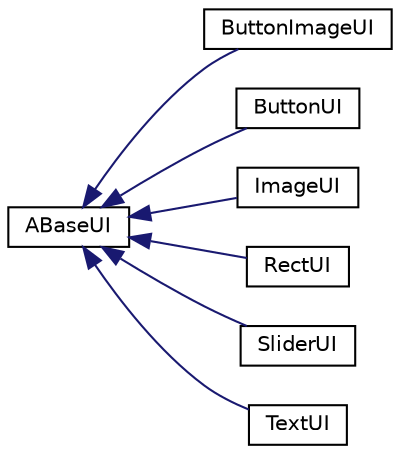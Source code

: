 digraph "Graphical Class Hierarchy"
{
 // LATEX_PDF_SIZE
  edge [fontname="Helvetica",fontsize="10",labelfontname="Helvetica",labelfontsize="10"];
  node [fontname="Helvetica",fontsize="10",shape=record];
  rankdir="LR";
  Node0 [label="ABaseUI",height=0.2,width=0.4,color="black", fillcolor="white", style="filled",URL="$class_a_base_u_i.html",tooltip=" "];
  Node0 -> Node1 [dir="back",color="midnightblue",fontsize="10",style="solid",fontname="Helvetica"];
  Node1 [label="ButtonImageUI",height=0.2,width=0.4,color="black", fillcolor="white", style="filled",URL="$class_button_image_u_i.html",tooltip=" "];
  Node0 -> Node2 [dir="back",color="midnightblue",fontsize="10",style="solid",fontname="Helvetica"];
  Node2 [label="ButtonUI",height=0.2,width=0.4,color="black", fillcolor="white", style="filled",URL="$class_button_u_i.html",tooltip=" "];
  Node0 -> Node3 [dir="back",color="midnightblue",fontsize="10",style="solid",fontname="Helvetica"];
  Node3 [label="ImageUI",height=0.2,width=0.4,color="black", fillcolor="white", style="filled",URL="$class_image_u_i.html",tooltip=" "];
  Node0 -> Node4 [dir="back",color="midnightblue",fontsize="10",style="solid",fontname="Helvetica"];
  Node4 [label="RectUI",height=0.2,width=0.4,color="black", fillcolor="white", style="filled",URL="$class_rect_u_i.html",tooltip=" "];
  Node0 -> Node5 [dir="back",color="midnightblue",fontsize="10",style="solid",fontname="Helvetica"];
  Node5 [label="SliderUI",height=0.2,width=0.4,color="black", fillcolor="white", style="filled",URL="$class_slider_u_i.html",tooltip=" "];
  Node0 -> Node6 [dir="back",color="midnightblue",fontsize="10",style="solid",fontname="Helvetica"];
  Node6 [label="TextUI",height=0.2,width=0.4,color="black", fillcolor="white", style="filled",URL="$class_text_u_i.html",tooltip=" "];
}
